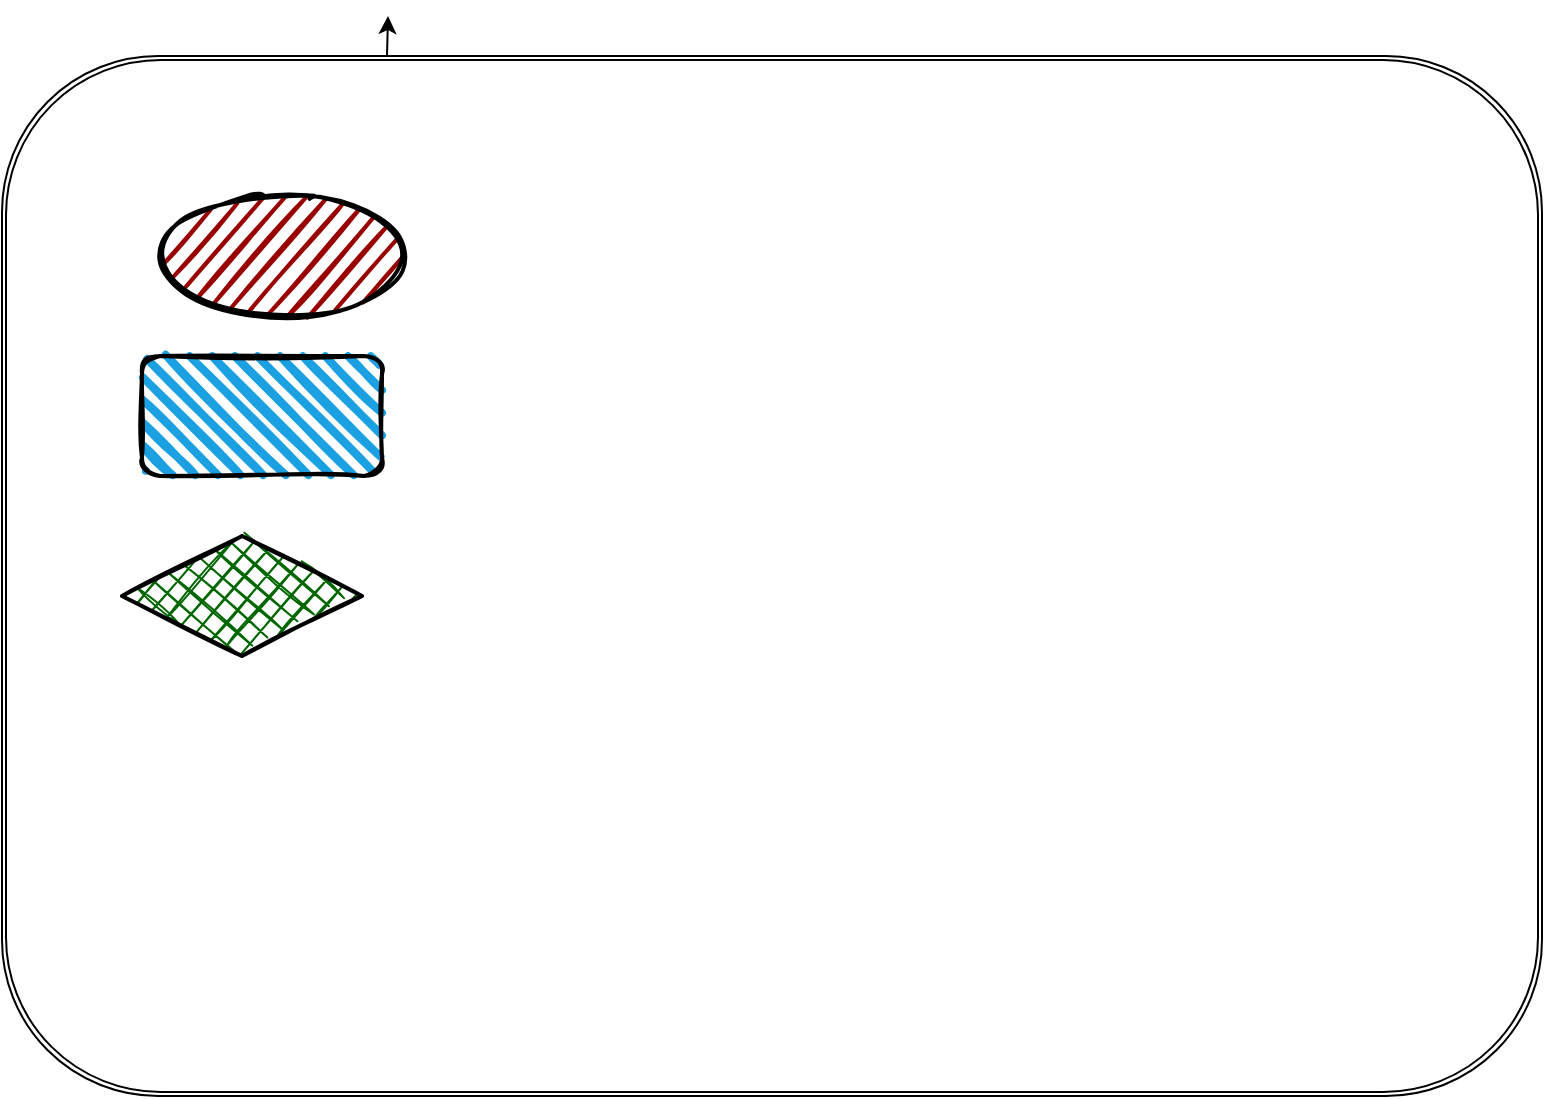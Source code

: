<mxfile version="14.8.6" type="github"><diagram id="ImVbNgeFNRokNprj5ujH" name="Page-1"><mxGraphModel dx="2066" dy="1154" grid="1" gridSize="10" guides="1" tooltips="1" connect="1" arrows="1" fold="1" page="1" pageScale="1" pageWidth="827" pageHeight="1169" math="0" shadow="0"><root><mxCell id="0"/><mxCell id="1" parent="0"/><mxCell id="Sy3V-emXYVj1lIKeZmeE-1" style="edgeStyle=orthogonalEdgeStyle;rounded=0;orthogonalLoop=1;jettySize=auto;html=1;exitX=0.25;exitY=0;exitDx=0;exitDy=0;" edge="1" parent="1" source="exd2CZZssNarLTtHQuvt-5"><mxGeometry relative="1" as="geometry"><mxPoint x="213" y="340" as="targetPoint"/></mxGeometry></mxCell><mxCell id="exd2CZZssNarLTtHQuvt-5" value="" style="shape=ext;double=1;rounded=1;whiteSpace=wrap;html=1;" parent="1" vertex="1"><mxGeometry x="20" y="360" width="770" height="520" as="geometry"/></mxCell><mxCell id="exd2CZZssNarLTtHQuvt-6" value="" style="ellipse;whiteSpace=wrap;html=1;strokeWidth=2;fillWeight=2;hachureGap=8;fillColor=#990000;fillStyle=dots;sketch=1;" parent="1" vertex="1"><mxGeometry x="100" y="430" width="120" height="60" as="geometry"/></mxCell><mxCell id="exd2CZZssNarLTtHQuvt-7" value="" style="rounded=1;whiteSpace=wrap;html=1;strokeWidth=2;fillWeight=4;hachureGap=8;hachureAngle=45;fillColor=#1ba1e2;sketch=1;" parent="1" vertex="1"><mxGeometry x="90" y="510" width="120" height="60" as="geometry"/></mxCell><mxCell id="exd2CZZssNarLTtHQuvt-8" value="" style="rhombus;whiteSpace=wrap;html=1;strokeWidth=2;fillWeight=-1;hachureGap=8;fillStyle=cross-hatch;fillColor=#006600;sketch=1;" parent="1" vertex="1"><mxGeometry x="80" y="600" width="120" height="60" as="geometry"/></mxCell></root></mxGraphModel></diagram></mxfile>